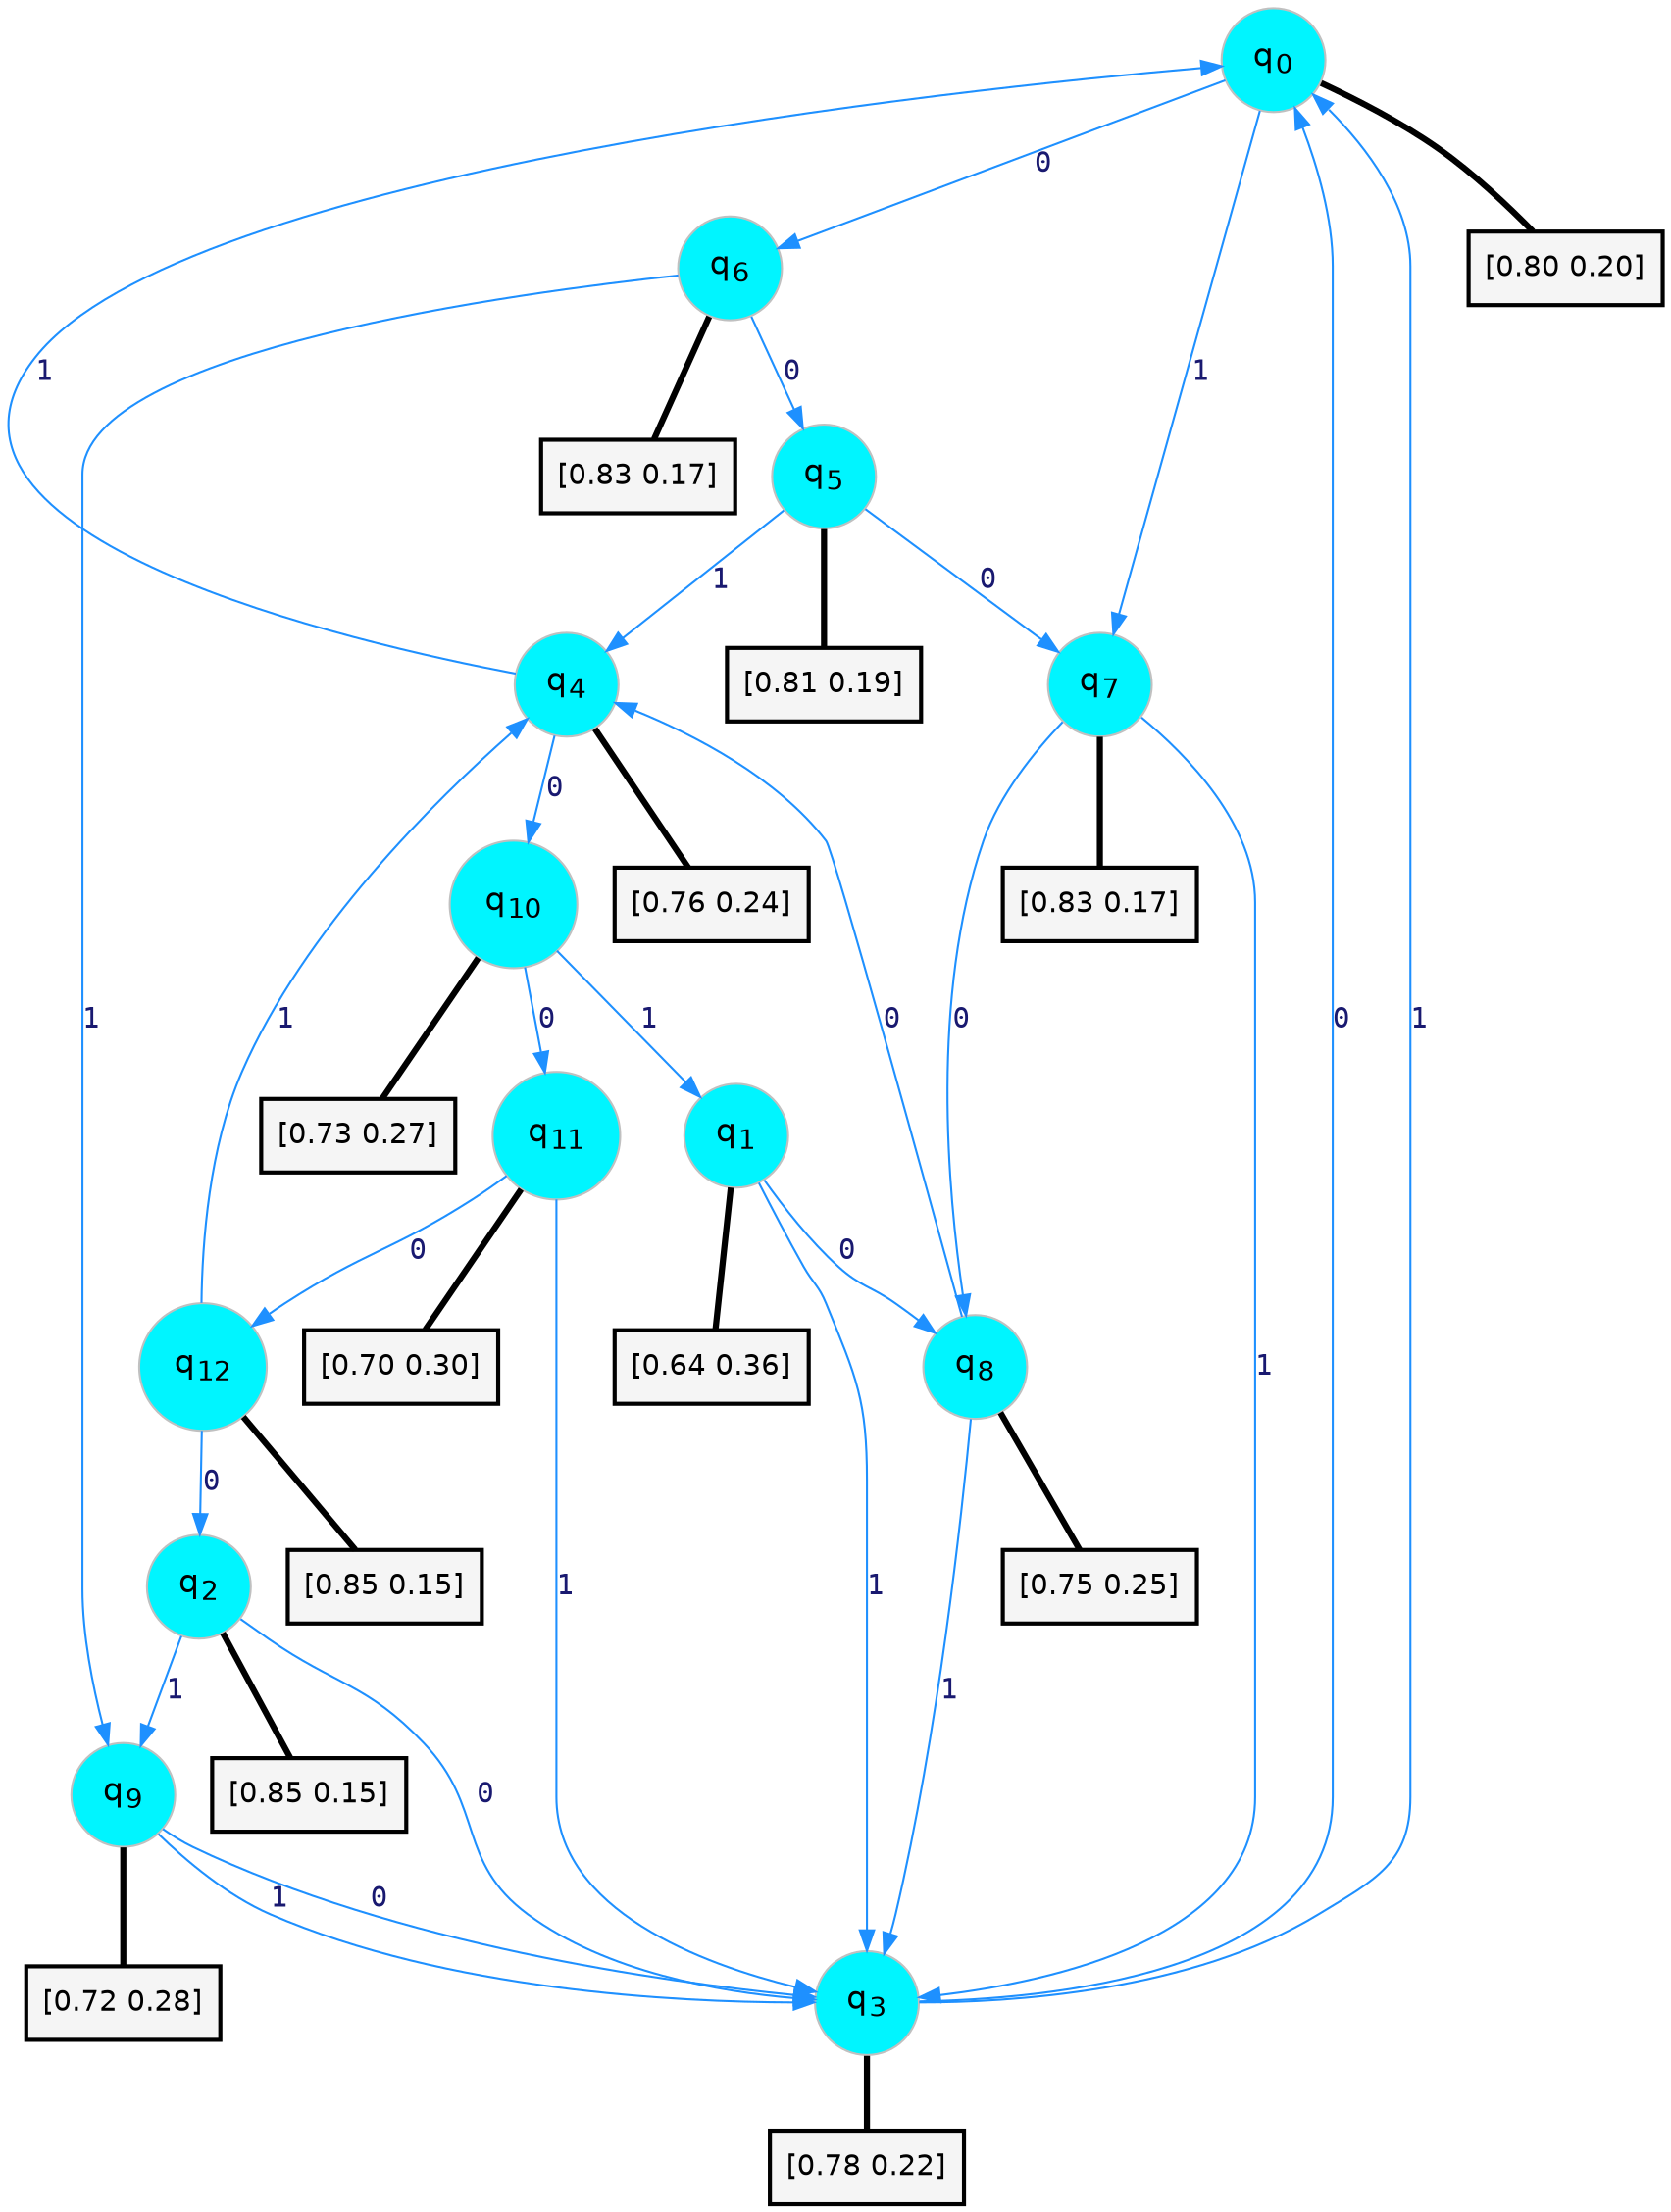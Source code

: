 digraph G {
graph [
bgcolor=transparent, dpi=300, rankdir=TD, size="40,25"];
node [
color=gray, fillcolor=turquoise1, fontcolor=black, fontname=Helvetica, fontsize=16, fontweight=bold, shape=circle, style=filled];
edge [
arrowsize=1, color=dodgerblue1, fontcolor=midnightblue, fontname=courier, fontweight=bold, penwidth=1, style=solid, weight=20];
0[label=<q<SUB>0</SUB>>];
1[label=<q<SUB>1</SUB>>];
2[label=<q<SUB>2</SUB>>];
3[label=<q<SUB>3</SUB>>];
4[label=<q<SUB>4</SUB>>];
5[label=<q<SUB>5</SUB>>];
6[label=<q<SUB>6</SUB>>];
7[label=<q<SUB>7</SUB>>];
8[label=<q<SUB>8</SUB>>];
9[label=<q<SUB>9</SUB>>];
10[label=<q<SUB>10</SUB>>];
11[label=<q<SUB>11</SUB>>];
12[label=<q<SUB>12</SUB>>];
13[label="[0.80 0.20]", shape=box,fontcolor=black, fontname=Helvetica, fontsize=14, penwidth=2, fillcolor=whitesmoke,color=black];
14[label="[0.64 0.36]", shape=box,fontcolor=black, fontname=Helvetica, fontsize=14, penwidth=2, fillcolor=whitesmoke,color=black];
15[label="[0.85 0.15]", shape=box,fontcolor=black, fontname=Helvetica, fontsize=14, penwidth=2, fillcolor=whitesmoke,color=black];
16[label="[0.78 0.22]", shape=box,fontcolor=black, fontname=Helvetica, fontsize=14, penwidth=2, fillcolor=whitesmoke,color=black];
17[label="[0.76 0.24]", shape=box,fontcolor=black, fontname=Helvetica, fontsize=14, penwidth=2, fillcolor=whitesmoke,color=black];
18[label="[0.81 0.19]", shape=box,fontcolor=black, fontname=Helvetica, fontsize=14, penwidth=2, fillcolor=whitesmoke,color=black];
19[label="[0.83 0.17]", shape=box,fontcolor=black, fontname=Helvetica, fontsize=14, penwidth=2, fillcolor=whitesmoke,color=black];
20[label="[0.83 0.17]", shape=box,fontcolor=black, fontname=Helvetica, fontsize=14, penwidth=2, fillcolor=whitesmoke,color=black];
21[label="[0.75 0.25]", shape=box,fontcolor=black, fontname=Helvetica, fontsize=14, penwidth=2, fillcolor=whitesmoke,color=black];
22[label="[0.72 0.28]", shape=box,fontcolor=black, fontname=Helvetica, fontsize=14, penwidth=2, fillcolor=whitesmoke,color=black];
23[label="[0.73 0.27]", shape=box,fontcolor=black, fontname=Helvetica, fontsize=14, penwidth=2, fillcolor=whitesmoke,color=black];
24[label="[0.70 0.30]", shape=box,fontcolor=black, fontname=Helvetica, fontsize=14, penwidth=2, fillcolor=whitesmoke,color=black];
25[label="[0.85 0.15]", shape=box,fontcolor=black, fontname=Helvetica, fontsize=14, penwidth=2, fillcolor=whitesmoke,color=black];
0->6 [label=0];
0->7 [label=1];
0->13 [arrowhead=none, penwidth=3,color=black];
1->8 [label=0];
1->3 [label=1];
1->14 [arrowhead=none, penwidth=3,color=black];
2->3 [label=0];
2->9 [label=1];
2->15 [arrowhead=none, penwidth=3,color=black];
3->0 [label=0];
3->0 [label=1];
3->16 [arrowhead=none, penwidth=3,color=black];
4->10 [label=0];
4->0 [label=1];
4->17 [arrowhead=none, penwidth=3,color=black];
5->7 [label=0];
5->4 [label=1];
5->18 [arrowhead=none, penwidth=3,color=black];
6->5 [label=0];
6->9 [label=1];
6->19 [arrowhead=none, penwidth=3,color=black];
7->8 [label=0];
7->3 [label=1];
7->20 [arrowhead=none, penwidth=3,color=black];
8->4 [label=0];
8->3 [label=1];
8->21 [arrowhead=none, penwidth=3,color=black];
9->3 [label=0];
9->3 [label=1];
9->22 [arrowhead=none, penwidth=3,color=black];
10->11 [label=0];
10->1 [label=1];
10->23 [arrowhead=none, penwidth=3,color=black];
11->12 [label=0];
11->3 [label=1];
11->24 [arrowhead=none, penwidth=3,color=black];
12->2 [label=0];
12->4 [label=1];
12->25 [arrowhead=none, penwidth=3,color=black];
}
